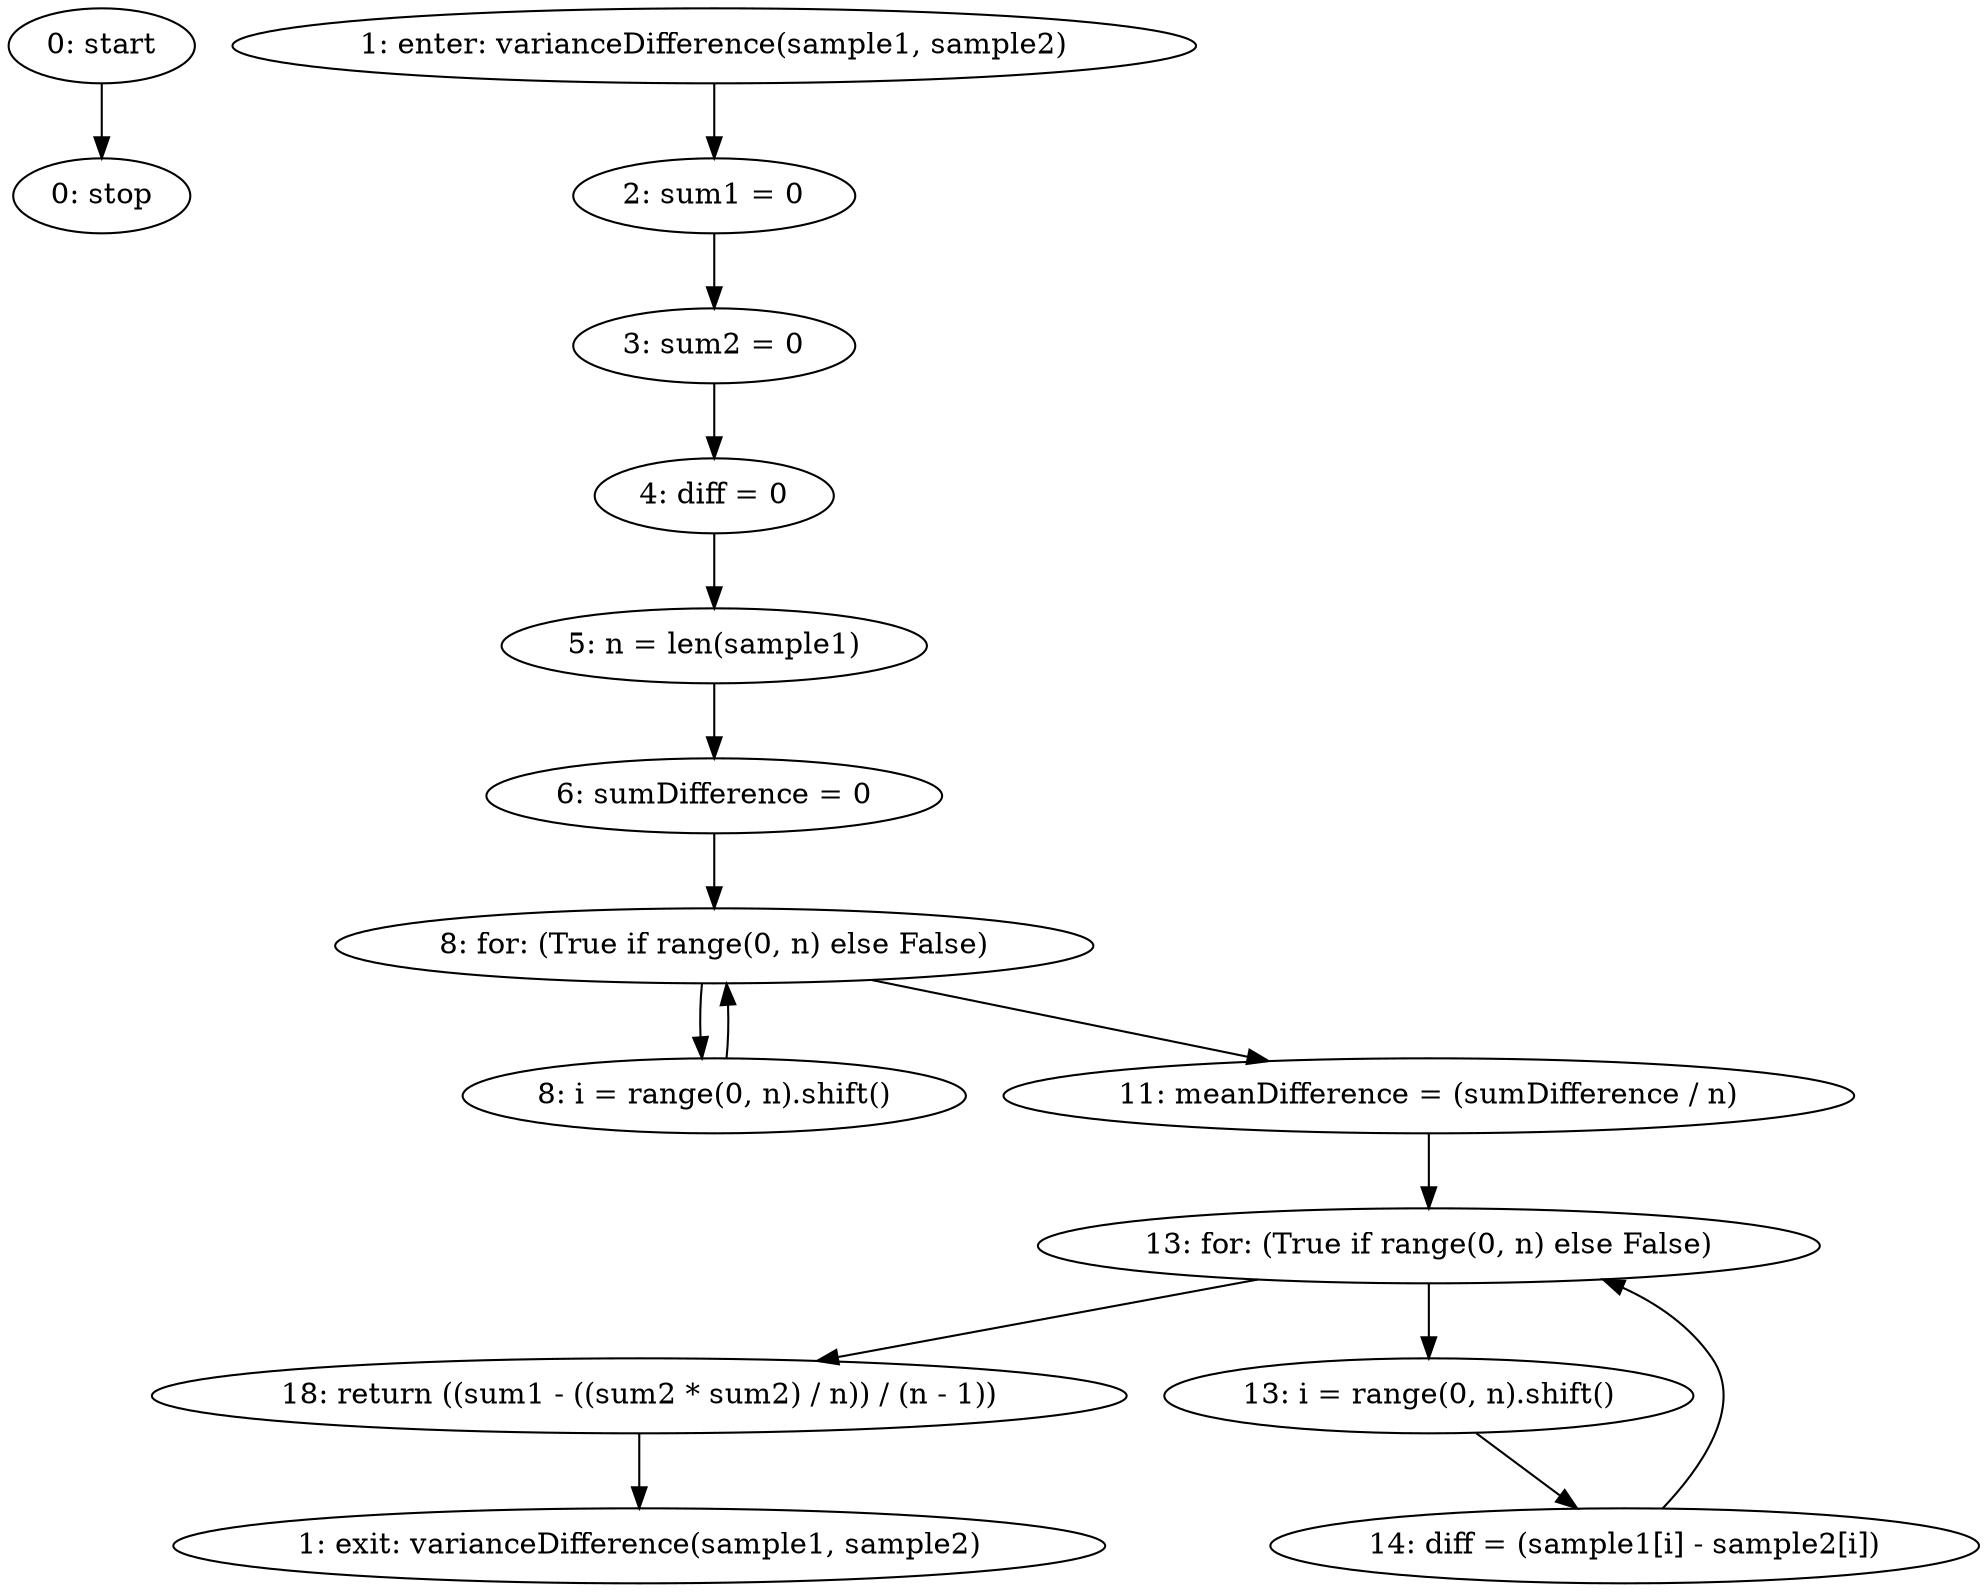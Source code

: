 strict digraph "" {
	node [label="\N"];
	0	[label="0: start"];
	15	[label="0: stop"];
	0 -> 15;
	1	[label="1: enter: varianceDifference(sample1, sample2)"];
	3	[label="2: sum1 = 0"];
	1 -> 3;
	4	[label="3: sum2 = 0"];
	3 -> 4;
	2	[label="1: exit: varianceDifference(sample1, sample2)"];
	14	[label="18: return ((sum1 - ((sum2 * sum2) / n)) / (n - 1))"];
	14 -> 2;
	5	[label="4: diff = 0"];
	4 -> 5;
	6	[label="5: n = len(sample1)"];
	5 -> 6;
	7	[label="6: sumDifference = 0"];
	6 -> 7;
	8	[label="8: for: (True if range(0, n) else False)"];
	7 -> 8;
	9	[label="8: i = range(0, n).shift()"];
	8 -> 9;
	10	[label="11: meanDifference = (sumDifference / n)"];
	8 -> 10;
	9 -> 8;
	11	[label="13: for: (True if range(0, n) else False)"];
	10 -> 11;
	11 -> 14;
	12	[label="13: i = range(0, n).shift()"];
	11 -> 12;
	13	[label="14: diff = (sample1[i] - sample2[i])"];
	12 -> 13;
	13 -> 11;
}
